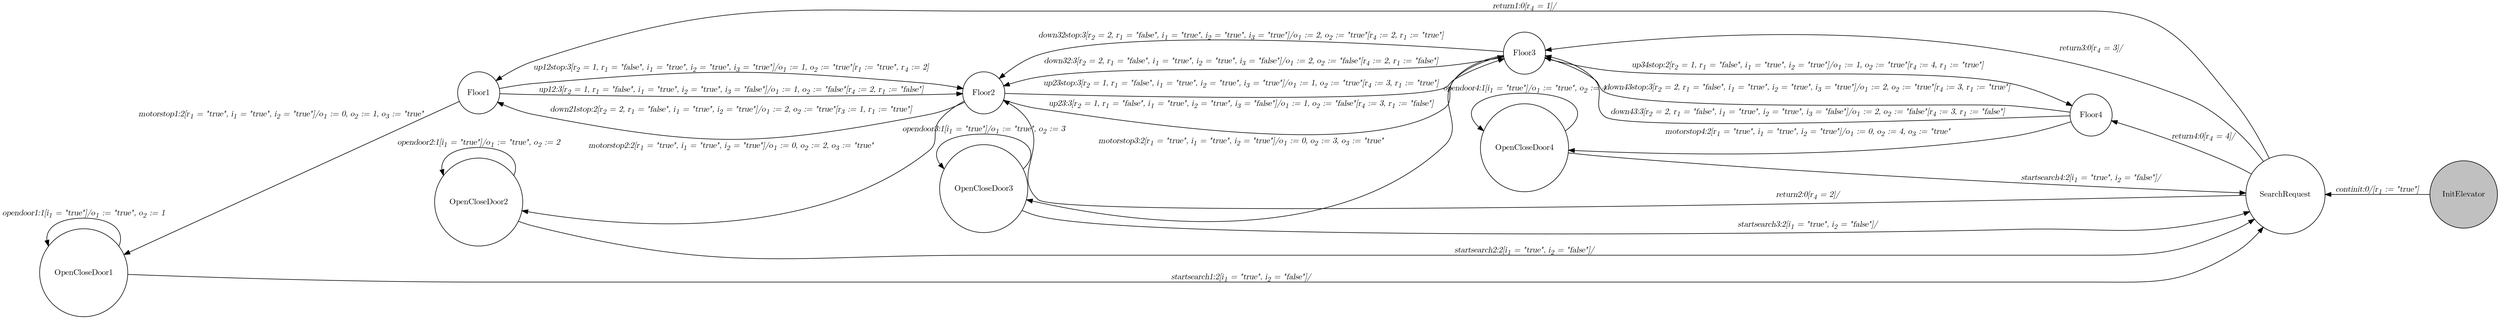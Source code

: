 digraph liftController2 {
  graph [rankdir="RL", fontname="Latin Modern Math", margin=0];
  node [color="black", fillcolor="white", shape="circle", style="filled", fontname="Latin Modern Math"];
  edge [fontname="Latin Modern Math"];

  s0[fillcolor="gray", label="InitElevator"];
  s1[label="SearchRequest"];
  s2[label="Floor4"];
  s3[label="Floor3"];
  s4[label="Floor2"];
  s5[label="Floor1"];
  s6[label="OpenCloseDoor4"];
  s7[label="OpenCloseDoor3"];
  s8[label="OpenCloseDoor2"];
  s9[label="OpenCloseDoor1"];

  s0->s1[label=<<i>continit:0/&#91;r<sub>1</sub> := "true"&#93;</i>>];

  s2->s6[label=<<i>motorstop4:2&#91;r<sub>1</sub> = "true", i<sub>1</sub> = "true", i<sub>2</sub> = "true"&#93;/o<sub>1</sub> := 0, o<sub>2</sub> := 4, o<sub>3</sub> := "true"</i>>];
  s3->s7[label=<<i>motorstop3:2&#91;r<sub>1</sub> = "true", i<sub>1</sub> = "true", i<sub>2</sub> = "true"&#93;/o<sub>1</sub> := 0, o<sub>2</sub> := 3, o<sub>3</sub> := "true"</i>>];
  s4->s8[label=<<i>motorstop2:2&#91;r<sub>1</sub> = "true", i<sub>1</sub> = "true", i<sub>2</sub> = "true"&#93;/o<sub>1</sub> := 0, o<sub>2</sub> := 2, o<sub>3</sub> := "true"</i>>];
  s5->s9[label=<<i>motorstop1:2&#91;r<sub>1</sub> = "true", i<sub>1</sub> = "true", i<sub>2</sub> = "true"&#93;/o<sub>1</sub> := 0, o<sub>2</sub> := 1, o<sub>3</sub> := "true"</i>>];

  s6->s1[label=<<i>startsearch4:2&#91;i<sub>1</sub> = "true", i<sub>2</sub> = "false"&#93;/</i>>];
  s7->s1[label=<<i>startsearch3:2&#91;i<sub>1</sub> = "true", i<sub>2</sub> = "false"&#93;/</i>>];
  s8->s1[label=<<i>startsearch2:2&#91;i<sub>1</sub> = "true", i<sub>2</sub> = "false"&#93;/</i>>];
  s9->s1[label=<<i>startsearch1:2&#91;i<sub>1</sub> = "true", i<sub>2</sub> = "false"&#93;/</i>>];

  s6->s6[label=<<i>opendoor4:1&#91;i<sub>1</sub> = "true"&#93;/o<sub>1</sub> := "true", o<sub>2</sub> := 4</i>>];
  s7->s7[label=<<i>opendoor3:1&#91;i<sub>1</sub> = "true"&#93;/o<sub>1</sub> := "true", o<sub>2</sub> := 3</i>>];
  s8->s8[label=<<i>opendoor2:1&#91;i<sub>1</sub> = "true"&#93;/o<sub>1</sub> := "true", o<sub>2</sub> := 2</i>>];
  s9->s9[label=<<i>opendoor1:1&#91;i<sub>1</sub> = "true"&#93;/o<sub>1</sub> := "true", o<sub>2</sub> := 1</i>>];

  s1->s2[label=<<i>return4:0&#91;r<sub>4</sub> = 4&#93;/</i>>];
  s1->s3[label=<<i>return3:0&#91;r<sub>4</sub> = 3&#93;/</i>>];
  s1->s4[label=<<i>return2:0&#91;r<sub>4</sub> = 2&#93;/</i>>];
  s1->s5[label=<<i>return1:0&#91;r<sub>4</sub> = 1&#93;/</i>>];

  s2->s3[label=<<i>down43stop:3&#91;r<sub>2</sub> = 2, r<sub>1</sub> = "false", i<sub>1</sub> = "true", i<sub>2</sub> = "true", i<sub>3</sub> = "true"&#93;/o<sub>1</sub> := 2, o<sub>2</sub> := "true"&#91;r<sub>4</sub> := 3, r<sub>1</sub> := "true"&#93;</i>>];
  s2->s3[label=<<i>down43:3&#91;r<sub>2</sub> = 2, r<sub>1</sub> = "false", i<sub>1</sub> = "true", i<sub>2</sub> = "true", i<sub>3</sub> = "false"&#93;/o<sub>1</sub> := 2, o<sub>2</sub> := "false"&#91;r<sub>4</sub> := 3, r<sub>1</sub> := "false"&#93;</i>>];
  s3->s2[label=<<i>up34stop:2&#91;r<sub>2</sub> = 1, r<sub>1</sub> = "false", i<sub>1</sub> = "true", i<sub>2</sub> = "true"&#93;/o<sub>1</sub> := 1, o<sub>2</sub> := "true"&#91;r<sub>4</sub> := 4, r<sub>1</sub> := "true"&#93;</i>>];

  s3->s4[label=<<i>down32stop:3&#91;r<sub>2</sub> = 2, r<sub>1</sub> = "false", i<sub>1</sub> = "true", i<sub>2</sub> = "true", i<sub>3</sub> = "true"&#93;/o<sub>1</sub> := 2, o<sub>2</sub> := "true"&#91;r<sub>4</sub> := 2, r<sub>1</sub> := "true"&#93;</i>>];
  s3->s4[label=<<i>down32:3&#91;r<sub>2</sub> = 2, r<sub>1</sub> = "false", i<sub>1</sub> = "true", i<sub>2</sub> = "true", i<sub>3</sub> = "false"&#93;/o<sub>1</sub> := 2, o<sub>2</sub> := "false"&#91;r<sub>4</sub> := 2, r<sub>1</sub> := "false"&#93;</i>>];
  s4->s3[label=<<i>up23stop:3&#91;r<sub>2</sub> = 1, r<sub>1</sub> = "false", i<sub>1</sub> = "true", i<sub>2</sub> = "true", i<sub>3</sub> = "true"&#93;/o<sub>1</sub> := 1, o<sub>2</sub> := "true"&#91;r<sub>4</sub> := 3, r<sub>1</sub> := "true"&#93;</i>>];
  s4->s3[label=<<i>up23:3&#91;r<sub>2</sub> = 1, r<sub>1</sub> = "false", i<sub>1</sub> = "true", i<sub>2</sub> = "true", i<sub>3</sub> = "false"&#93;/o<sub>1</sub> := 1, o<sub>2</sub> := "false"&#91;r<sub>4</sub> := 3, r<sub>1</sub> := "false"&#93;</i>>];

  s4->s5[label=<<i>down21stop:2&#91;r<sub>2</sub> = 2, r<sub>1</sub> = "false", i<sub>1</sub> = "true", i<sub>2</sub> = "true"&#93;/o<sub>1</sub> := 2, o<sub>2</sub> := "true"&#91;r<sub>3</sub> := 1, r<sub>1</sub> := "true"&#93;</i>>];
  s5->s4[label=<<i>up12stop:3&#91;r<sub>2</sub> = 1, r<sub>1</sub> = "false", i<sub>1</sub> = "true", i<sub>2</sub> = "true", i<sub>3</sub> = "true"&#93;/o<sub>1</sub> := 1, o<sub>2</sub> := "true"&#91;r<sub>1</sub> := "true", r<sub>4</sub> := 2&#93;</i>>];
  s5->s4[label=<<i>up12:3&#91;r<sub>2</sub> = 1, r<sub>1</sub> = "false", i<sub>1</sub> = "true", i<sub>2</sub> = "true", i<sub>3</sub> = "false"&#93;/o<sub>1</sub> := 1, o<sub>2</sub> := "false"&#91;r<sub>4</sub> := 2, r<sub>1</sub> := "false"&#93;</i>>];
}
